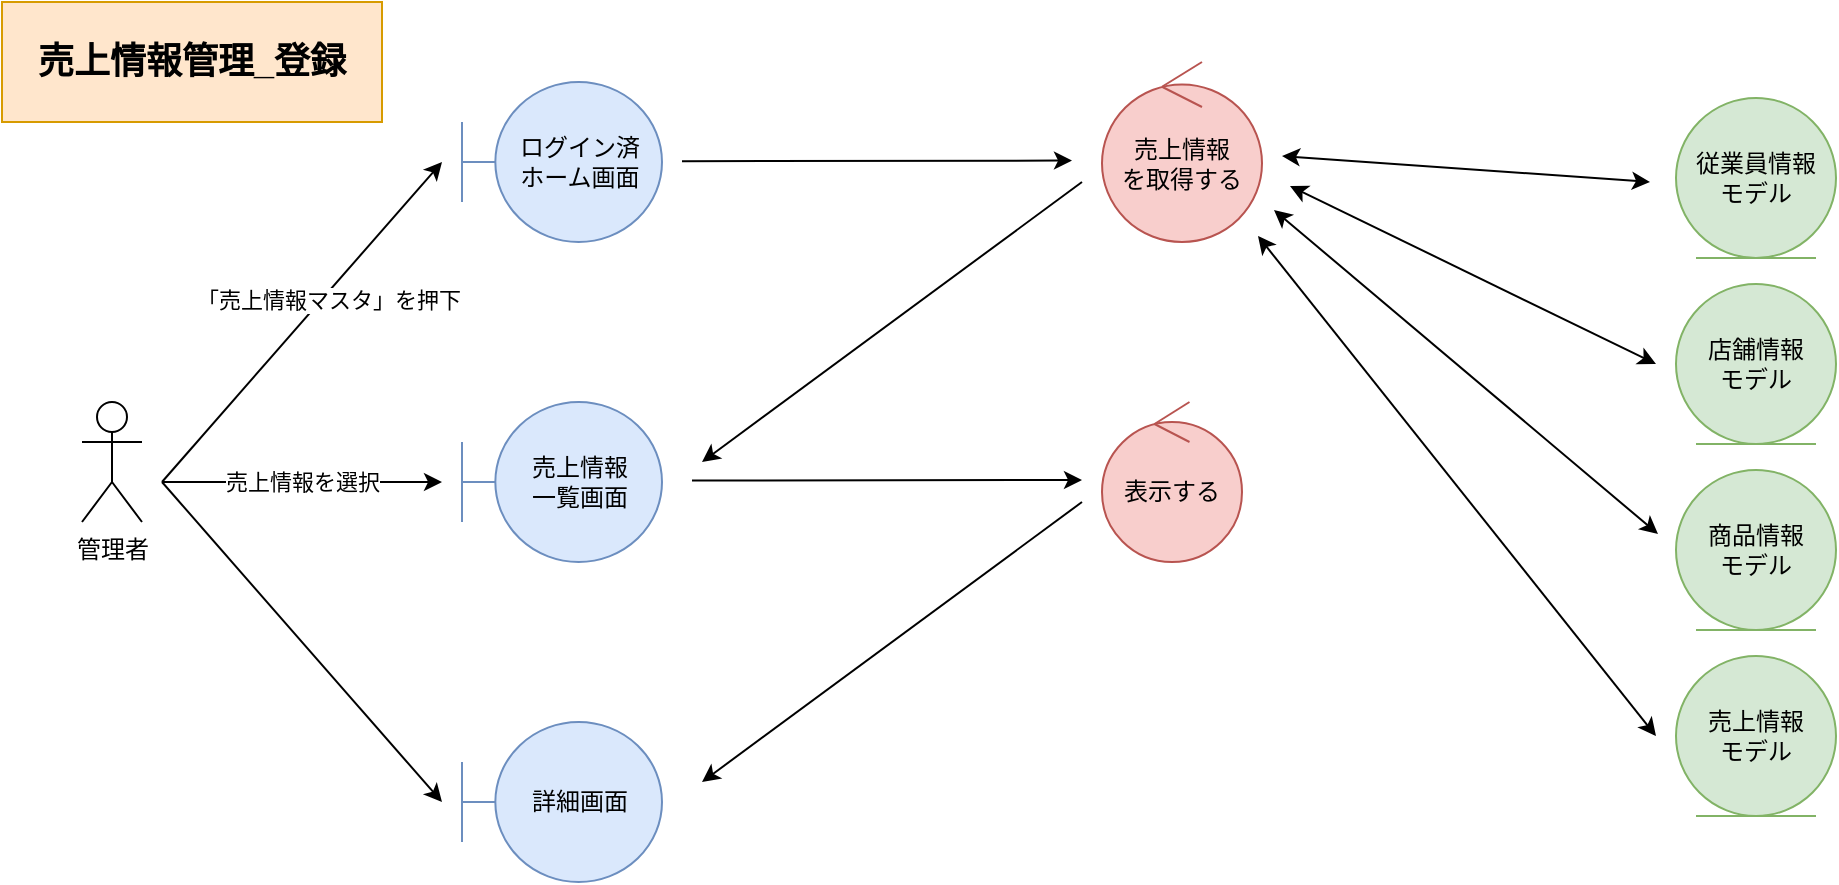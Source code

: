 <mxfile pages="3">
    <diagram id="6dXKoRwkiL6QKlLexK6N" name="*売上情報管理_参照">
        <mxGraphModel dx="1214" dy="339" grid="0" gridSize="10" guides="1" tooltips="1" connect="1" arrows="1" fold="1" page="0" pageScale="1" pageWidth="827" pageHeight="1169" math="0" shadow="0">
            <root>
                <mxCell id="0"/>
                <mxCell id="1" parent="0"/>
                <mxCell id="2" value="管理者&lt;br&gt;" style="shape=umlActor;verticalLabelPosition=bottom;verticalAlign=top;html=1;" parent="1" vertex="1">
                    <mxGeometry x="-70" y="280" width="30" height="60" as="geometry"/>
                </mxCell>
                <mxCell id="3" value="ログイン済&lt;br&gt;ホーム画面" style="shape=umlBoundary;whiteSpace=wrap;html=1;fillColor=#dae8fc;strokeColor=#6c8ebf;" parent="1" vertex="1">
                    <mxGeometry x="120" y="120" width="100" height="80" as="geometry"/>
                </mxCell>
                <mxCell id="4" value="売上情報&lt;br&gt;一覧画面" style="shape=umlBoundary;whiteSpace=wrap;html=1;fillColor=#dae8fc;strokeColor=#6c8ebf;" parent="1" vertex="1">
                    <mxGeometry x="120" y="280" width="100" height="80" as="geometry"/>
                </mxCell>
                <mxCell id="6" value="売上情報&lt;br&gt;を取得する" style="ellipse;shape=umlControl;whiteSpace=wrap;html=1;fillColor=#f8cecc;strokeColor=#b85450;" parent="1" vertex="1">
                    <mxGeometry x="440" y="110" width="80" height="90" as="geometry"/>
                </mxCell>
                <mxCell id="7" value="売上情報&lt;br&gt;モデル" style="ellipse;shape=umlEntity;whiteSpace=wrap;html=1;fillColor=#d5e8d4;strokeColor=#82b366;" parent="1" vertex="1">
                    <mxGeometry x="727" y="407" width="80" height="80" as="geometry"/>
                </mxCell>
                <mxCell id="8" value="表示する" style="ellipse;shape=umlControl;whiteSpace=wrap;html=1;fillColor=#f8cecc;strokeColor=#b85450;" parent="1" vertex="1">
                    <mxGeometry x="440" y="280" width="70" height="80" as="geometry"/>
                </mxCell>
                <mxCell id="9" value="" style="endArrow=classic;html=1;rounded=0;" parent="1" edge="1">
                    <mxGeometry width="50" height="50" relative="1" as="geometry">
                        <mxPoint x="235" y="319.29" as="sourcePoint"/>
                        <mxPoint x="430" y="319" as="targetPoint"/>
                    </mxGeometry>
                </mxCell>
                <mxCell id="11" value="" style="endArrow=classic;html=1;rounded=0;" parent="1" edge="1">
                    <mxGeometry width="50" height="50" relative="1" as="geometry">
                        <mxPoint x="-30" y="320" as="sourcePoint"/>
                        <mxPoint x="110" y="160" as="targetPoint"/>
                    </mxGeometry>
                </mxCell>
                <mxCell id="25" value="「売上情報マスタ」を押下" style="edgeLabel;html=1;align=center;verticalAlign=middle;resizable=0;points=[];" parent="11" vertex="1" connectable="0">
                    <mxGeometry x="0.159" y="-2" relative="1" as="geometry">
                        <mxPoint as="offset"/>
                    </mxGeometry>
                </mxCell>
                <mxCell id="12" value="" style="endArrow=classic;html=1;rounded=0;" parent="1" edge="1">
                    <mxGeometry width="50" height="50" relative="1" as="geometry">
                        <mxPoint x="-30" y="320" as="sourcePoint"/>
                        <mxPoint x="110" y="480" as="targetPoint"/>
                    </mxGeometry>
                </mxCell>
                <mxCell id="13" value="" style="endArrow=classic;html=1;rounded=0;" parent="1" edge="1">
                    <mxGeometry width="50" height="50" relative="1" as="geometry">
                        <mxPoint x="-30" y="320" as="sourcePoint"/>
                        <mxPoint x="110" y="320" as="targetPoint"/>
                    </mxGeometry>
                </mxCell>
                <mxCell id="26" value="売上情報を選択" style="edgeLabel;html=1;align=center;verticalAlign=middle;resizable=0;points=[];" parent="13" vertex="1" connectable="0">
                    <mxGeometry x="0.308" y="1" relative="1" as="geometry">
                        <mxPoint x="-22" y="1" as="offset"/>
                    </mxGeometry>
                </mxCell>
                <mxCell id="14" value="" style="endArrow=classic;html=1;rounded=0;startArrow=classic;startFill=1;" parent="1" edge="1">
                    <mxGeometry width="50" height="50" relative="1" as="geometry">
                        <mxPoint x="534" y="172" as="sourcePoint"/>
                        <mxPoint x="717" y="261" as="targetPoint"/>
                    </mxGeometry>
                </mxCell>
                <mxCell id="15" value="" style="endArrow=classic;html=1;rounded=0;" parent="1" edge="1">
                    <mxGeometry width="50" height="50" relative="1" as="geometry">
                        <mxPoint x="230" y="159.58" as="sourcePoint"/>
                        <mxPoint x="425" y="159.29" as="targetPoint"/>
                    </mxGeometry>
                </mxCell>
                <mxCell id="16" value="" style="endArrow=classic;html=1;rounded=0;" parent="1" edge="1">
                    <mxGeometry width="50" height="50" relative="1" as="geometry">
                        <mxPoint x="430" y="170" as="sourcePoint"/>
                        <mxPoint x="240" y="310" as="targetPoint"/>
                    </mxGeometry>
                </mxCell>
                <mxCell id="17" value="" style="endArrow=classic;html=1;rounded=0;" parent="1" edge="1">
                    <mxGeometry width="50" height="50" relative="1" as="geometry">
                        <mxPoint x="430" y="330" as="sourcePoint"/>
                        <mxPoint x="240" y="470" as="targetPoint"/>
                    </mxGeometry>
                </mxCell>
                <mxCell id="23" value="詳細画面" style="shape=umlBoundary;whiteSpace=wrap;html=1;fillColor=#dae8fc;strokeColor=#6c8ebf;" parent="1" vertex="1">
                    <mxGeometry x="120" y="440" width="100" height="80" as="geometry"/>
                </mxCell>
                <mxCell id="24" value="売上情報管理_登録" style="rounded=0;whiteSpace=wrap;html=1;fillColor=#ffe6cc;strokeColor=#d79b00;fontStyle=1;fontSize=18;" parent="1" vertex="1">
                    <mxGeometry x="-110" y="80" width="190" height="60" as="geometry"/>
                </mxCell>
                <mxCell id="pvjX0vMnP473XmivSzVV-26" value="商品情報&lt;br&gt;モデル" style="ellipse;shape=umlEntity;whiteSpace=wrap;html=1;fillColor=#d5e8d4;strokeColor=#82b366;" vertex="1" parent="1">
                    <mxGeometry x="727" y="314" width="80" height="80" as="geometry"/>
                </mxCell>
                <mxCell id="6gAZNGbk-TdiE4PoCEPk-26" value="店舗情報&lt;br&gt;モデル" style="ellipse;shape=umlEntity;whiteSpace=wrap;html=1;fillColor=#d5e8d4;strokeColor=#82b366;" vertex="1" parent="1">
                    <mxGeometry x="727" y="221" width="80" height="80" as="geometry"/>
                </mxCell>
                <mxCell id="6gAZNGbk-TdiE4PoCEPk-27" value="従業員情報&lt;br&gt;モデル" style="ellipse;shape=umlEntity;whiteSpace=wrap;html=1;fillColor=#d5e8d4;strokeColor=#82b366;" vertex="1" parent="1">
                    <mxGeometry x="727" y="128" width="80" height="80" as="geometry"/>
                </mxCell>
                <mxCell id="6gAZNGbk-TdiE4PoCEPk-28" value="" style="endArrow=classic;html=1;rounded=0;startArrow=classic;startFill=1;" edge="1" parent="1">
                    <mxGeometry width="50" height="50" relative="1" as="geometry">
                        <mxPoint x="530" y="157" as="sourcePoint"/>
                        <mxPoint x="714" y="170" as="targetPoint"/>
                    </mxGeometry>
                </mxCell>
                <mxCell id="6gAZNGbk-TdiE4PoCEPk-29" value="" style="endArrow=classic;html=1;rounded=0;startArrow=classic;startFill=1;" edge="1" parent="1">
                    <mxGeometry width="50" height="50" relative="1" as="geometry">
                        <mxPoint x="526" y="184" as="sourcePoint"/>
                        <mxPoint x="718" y="346" as="targetPoint"/>
                    </mxGeometry>
                </mxCell>
                <mxCell id="6gAZNGbk-TdiE4PoCEPk-30" value="" style="endArrow=classic;html=1;rounded=0;startArrow=classic;startFill=1;" edge="1" parent="1">
                    <mxGeometry width="50" height="50" relative="1" as="geometry">
                        <mxPoint x="518" y="197" as="sourcePoint"/>
                        <mxPoint x="717" y="447" as="targetPoint"/>
                    </mxGeometry>
                </mxCell>
            </root>
        </mxGraphModel>
    </diagram>
    <diagram id="JnTztatlLzvQG0zcR0n4" name="*売上情報管理_編集">
        <mxGraphModel dx="1214" dy="339" grid="0" gridSize="10" guides="1" tooltips="1" connect="1" arrows="1" fold="1" page="0" pageScale="1" pageWidth="827" pageHeight="1169" math="0" shadow="0">
            <root>
                <mxCell id="ClaozoiLsZOpISAz2pXM-0"/>
                <mxCell id="ClaozoiLsZOpISAz2pXM-1" parent="ClaozoiLsZOpISAz2pXM-0"/>
                <mxCell id="gx6NXgfO0Ngl4NM3lM2A-1" value="ログイン済&lt;br&gt;ホーム画面" style="shape=umlBoundary;whiteSpace=wrap;html=1;fillColor=#dae8fc;strokeColor=#6c8ebf;" parent="ClaozoiLsZOpISAz2pXM-1" vertex="1">
                    <mxGeometry x="120" y="120" width="100" height="80" as="geometry"/>
                </mxCell>
                <mxCell id="gx6NXgfO0Ngl4NM3lM2A-2" value="売上情報&lt;br&gt;一覧画面" style="shape=umlBoundary;whiteSpace=wrap;html=1;fillColor=#dae8fc;strokeColor=#6c8ebf;" parent="ClaozoiLsZOpISAz2pXM-1" vertex="1">
                    <mxGeometry x="120" y="280" width="100" height="80" as="geometry"/>
                </mxCell>
                <mxCell id="gx6NXgfO0Ngl4NM3lM2A-3" value="売上情報&lt;br&gt;を取得する" style="ellipse;shape=umlControl;whiteSpace=wrap;html=1;fillColor=#f8cecc;strokeColor=#b85450;" parent="ClaozoiLsZOpISAz2pXM-1" vertex="1">
                    <mxGeometry x="440" y="110" width="80" height="90" as="geometry"/>
                </mxCell>
                <mxCell id="gx6NXgfO0Ngl4NM3lM2A-5" value="表示する" style="ellipse;shape=umlControl;whiteSpace=wrap;html=1;fillColor=#f8cecc;strokeColor=#b85450;" parent="ClaozoiLsZOpISAz2pXM-1" vertex="1">
                    <mxGeometry x="440" y="280" width="70" height="80" as="geometry"/>
                </mxCell>
                <mxCell id="gx6NXgfO0Ngl4NM3lM2A-6" value="" style="endArrow=classic;html=1;rounded=0;" parent="ClaozoiLsZOpISAz2pXM-1" edge="1">
                    <mxGeometry width="50" height="50" relative="1" as="geometry">
                        <mxPoint x="235" y="319.29" as="sourcePoint"/>
                        <mxPoint x="430" y="319" as="targetPoint"/>
                    </mxGeometry>
                </mxCell>
                <mxCell id="gx6NXgfO0Ngl4NM3lM2A-12" value="" style="endArrow=classic;html=1;rounded=0;" parent="ClaozoiLsZOpISAz2pXM-1" edge="1">
                    <mxGeometry width="50" height="50" relative="1" as="geometry">
                        <mxPoint x="230" y="159.58" as="sourcePoint"/>
                        <mxPoint x="425" y="159.29" as="targetPoint"/>
                    </mxGeometry>
                </mxCell>
                <mxCell id="gx6NXgfO0Ngl4NM3lM2A-13" value="" style="endArrow=classic;html=1;rounded=0;" parent="ClaozoiLsZOpISAz2pXM-1" edge="1">
                    <mxGeometry width="50" height="50" relative="1" as="geometry">
                        <mxPoint x="430" y="170" as="sourcePoint"/>
                        <mxPoint x="240" y="310" as="targetPoint"/>
                    </mxGeometry>
                </mxCell>
                <mxCell id="gx6NXgfO0Ngl4NM3lM2A-14" value="" style="endArrow=classic;html=1;rounded=0;startArrow=classic;startFill=1;" parent="ClaozoiLsZOpISAz2pXM-1" edge="1">
                    <mxGeometry width="50" height="50" relative="1" as="geometry">
                        <mxPoint x="430" y="330" as="sourcePoint"/>
                        <mxPoint x="240" y="480" as="targetPoint"/>
                    </mxGeometry>
                </mxCell>
                <mxCell id="gx6NXgfO0Ngl4NM3lM2A-15" value="詳細画面" style="shape=umlBoundary;whiteSpace=wrap;html=1;fillColor=#dae8fc;strokeColor=#6c8ebf;" parent="ClaozoiLsZOpISAz2pXM-1" vertex="1">
                    <mxGeometry x="120" y="440" width="100" height="80" as="geometry"/>
                </mxCell>
                <mxCell id="rAo2Jz_jOwV9_K-vaBnR-0" value="編集画面" style="shape=umlBoundary;whiteSpace=wrap;html=1;fillColor=#dae8fc;strokeColor=#6c8ebf;" parent="ClaozoiLsZOpISAz2pXM-1" vertex="1">
                    <mxGeometry x="120" y="600" width="100" height="80" as="geometry"/>
                </mxCell>
                <mxCell id="rAo2Jz_jOwV9_K-vaBnR-1" value="" style="endArrow=classic;html=1;rounded=0;" parent="ClaozoiLsZOpISAz2pXM-1" edge="1">
                    <mxGeometry width="50" height="50" relative="1" as="geometry">
                        <mxPoint x="430" y="340" as="sourcePoint"/>
                        <mxPoint x="240" y="630" as="targetPoint"/>
                    </mxGeometry>
                </mxCell>
                <mxCell id="rAo2Jz_jOwV9_K-vaBnR-2" value="" style="endArrow=classic;html=1;rounded=0;" parent="ClaozoiLsZOpISAz2pXM-1" edge="1">
                    <mxGeometry width="50" height="50" relative="1" as="geometry">
                        <mxPoint x="-30" y="320" as="sourcePoint"/>
                        <mxPoint x="110" y="640" as="targetPoint"/>
                    </mxGeometry>
                </mxCell>
                <mxCell id="u0TdL2q2LAMC2MeznFi9-2" value="売上情報を入力" style="edgeLabel;html=1;align=center;verticalAlign=middle;resizable=0;points=[];" parent="rAo2Jz_jOwV9_K-vaBnR-2" vertex="1" connectable="0">
                    <mxGeometry x="0.242" y="1" relative="1" as="geometry">
                        <mxPoint as="offset"/>
                    </mxGeometry>
                </mxCell>
                <mxCell id="rAo2Jz_jOwV9_K-vaBnR-3" value="入力データを検証する" style="ellipse;shape=umlControl;whiteSpace=wrap;html=1;fillColor=#f8cecc;strokeColor=#b85450;" parent="ClaozoiLsZOpISAz2pXM-1" vertex="1">
                    <mxGeometry x="440" y="600" width="70" height="80" as="geometry"/>
                </mxCell>
                <mxCell id="rAo2Jz_jOwV9_K-vaBnR-4" value="更新する" style="ellipse;shape=umlControl;whiteSpace=wrap;html=1;fillColor=#f8cecc;strokeColor=#b85450;" parent="ClaozoiLsZOpISAz2pXM-1" vertex="1">
                    <mxGeometry x="440" y="440" width="70" height="80" as="geometry"/>
                </mxCell>
                <mxCell id="rAo2Jz_jOwV9_K-vaBnR-5" value="" style="endArrow=classic;html=1;rounded=0;startArrow=classic;startFill=1;" parent="ClaozoiLsZOpISAz2pXM-1" edge="1">
                    <mxGeometry width="50" height="50" relative="1" as="geometry">
                        <mxPoint x="240" y="639.7" as="sourcePoint"/>
                        <mxPoint x="435" y="639.41" as="targetPoint"/>
                    </mxGeometry>
                </mxCell>
                <mxCell id="u0TdL2q2LAMC2MeznFi9-11" value="入力エラー時は&lt;br&gt;エラーメッセージを表示" style="edgeLabel;html=1;align=center;verticalAlign=middle;resizable=0;points=[];" parent="rAo2Jz_jOwV9_K-vaBnR-5" vertex="1" connectable="0">
                    <mxGeometry x="0.155" y="-3" relative="1" as="geometry">
                        <mxPoint x="-13" y="-3" as="offset"/>
                    </mxGeometry>
                </mxCell>
                <mxCell id="rAo2Jz_jOwV9_K-vaBnR-6" value="" style="endArrow=classic;html=1;rounded=0;" parent="ClaozoiLsZOpISAz2pXM-1" edge="1">
                    <mxGeometry width="50" height="50" relative="1" as="geometry">
                        <mxPoint x="474.5" y="590" as="sourcePoint"/>
                        <mxPoint x="474.5" y="530" as="targetPoint"/>
                    </mxGeometry>
                </mxCell>
                <mxCell id="rAo2Jz_jOwV9_K-vaBnR-7" value="" style="endArrow=classic;html=1;rounded=0;startArrow=classic;startFill=1;" parent="ClaozoiLsZOpISAz2pXM-1" edge="1">
                    <mxGeometry width="50" height="50" relative="1" as="geometry">
                        <mxPoint x="520" y="480" as="sourcePoint"/>
                        <mxPoint x="710" y="450" as="targetPoint"/>
                    </mxGeometry>
                </mxCell>
                <mxCell id="u0TdL2q2LAMC2MeznFi9-0" value="売上情報を更新" style="edgeLabel;html=1;align=center;verticalAlign=middle;resizable=0;points=[];" parent="rAo2Jz_jOwV9_K-vaBnR-7" vertex="1" connectable="0">
                    <mxGeometry x="0.129" y="6" relative="1" as="geometry">
                        <mxPoint as="offset"/>
                    </mxGeometry>
                </mxCell>
                <mxCell id="rAo2Jz_jOwV9_K-vaBnR-8" value="" style="endArrow=classic;html=1;rounded=0;jumpStyle=arc;" parent="ClaozoiLsZOpISAz2pXM-1" edge="1">
                    <mxGeometry width="50" height="50" relative="1" as="geometry">
                        <mxPoint x="440" y="180.0" as="sourcePoint"/>
                        <mxPoint x="240" y="470" as="targetPoint"/>
                    </mxGeometry>
                </mxCell>
                <mxCell id="Lp-UoPlOY43ExgynIh6E-0" value="売上情報管理_編集" style="rounded=0;whiteSpace=wrap;html=1;fillColor=#ffe6cc;strokeColor=#d79b00;fontStyle=1;fontSize=18;" parent="ClaozoiLsZOpISAz2pXM-1" vertex="1">
                    <mxGeometry x="-133" y="66" width="190" height="60" as="geometry"/>
                </mxCell>
                <mxCell id="X-bZCnbmL0jtdzTY1LeG-0" value="管理者&lt;br&gt;" style="shape=umlActor;verticalLabelPosition=bottom;verticalAlign=top;html=1;" parent="ClaozoiLsZOpISAz2pXM-1" vertex="1">
                    <mxGeometry x="-70" y="280" width="30" height="60" as="geometry"/>
                </mxCell>
                <mxCell id="X-bZCnbmL0jtdzTY1LeG-1" value="" style="endArrow=classic;html=1;rounded=0;" parent="ClaozoiLsZOpISAz2pXM-1" edge="1">
                    <mxGeometry width="50" height="50" relative="1" as="geometry">
                        <mxPoint x="-30" y="320" as="sourcePoint"/>
                        <mxPoint x="110" y="160" as="targetPoint"/>
                    </mxGeometry>
                </mxCell>
                <mxCell id="X-bZCnbmL0jtdzTY1LeG-2" value="「売上情報マスタ」を押下" style="edgeLabel;html=1;align=center;verticalAlign=middle;resizable=0;points=[];" parent="X-bZCnbmL0jtdzTY1LeG-1" vertex="1" connectable="0">
                    <mxGeometry x="0.159" y="-2" relative="1" as="geometry">
                        <mxPoint as="offset"/>
                    </mxGeometry>
                </mxCell>
                <mxCell id="X-bZCnbmL0jtdzTY1LeG-3" value="" style="endArrow=classic;html=1;rounded=0;" parent="ClaozoiLsZOpISAz2pXM-1" edge="1">
                    <mxGeometry width="50" height="50" relative="1" as="geometry">
                        <mxPoint x="-30" y="320" as="sourcePoint"/>
                        <mxPoint x="110" y="480" as="targetPoint"/>
                    </mxGeometry>
                </mxCell>
                <mxCell id="u0TdL2q2LAMC2MeznFi9-1" value="「編集」を押下" style="edgeLabel;html=1;align=center;verticalAlign=middle;resizable=0;points=[];" parent="X-bZCnbmL0jtdzTY1LeG-3" vertex="1" connectable="0">
                    <mxGeometry x="0.213" y="-2" relative="1" as="geometry">
                        <mxPoint as="offset"/>
                    </mxGeometry>
                </mxCell>
                <mxCell id="X-bZCnbmL0jtdzTY1LeG-4" value="" style="endArrow=classic;html=1;rounded=0;" parent="ClaozoiLsZOpISAz2pXM-1" edge="1">
                    <mxGeometry width="50" height="50" relative="1" as="geometry">
                        <mxPoint x="-30" y="320" as="sourcePoint"/>
                        <mxPoint x="110" y="320" as="targetPoint"/>
                    </mxGeometry>
                </mxCell>
                <mxCell id="X-bZCnbmL0jtdzTY1LeG-5" value="売上情報を選択" style="edgeLabel;html=1;align=center;verticalAlign=middle;resizable=0;points=[];" parent="X-bZCnbmL0jtdzTY1LeG-4" vertex="1" connectable="0">
                    <mxGeometry x="0.308" y="1" relative="1" as="geometry">
                        <mxPoint x="-22" y="1" as="offset"/>
                    </mxGeometry>
                </mxCell>
                <mxCell id="u0TdL2q2LAMC2MeznFi9-10" value="" style="curved=1;endArrow=classic;html=1;rounded=0;" parent="ClaozoiLsZOpISAz2pXM-1" edge="1">
                    <mxGeometry width="50" height="50" relative="1" as="geometry">
                        <mxPoint x="520" y="460" as="sourcePoint"/>
                        <mxPoint x="520" y="170" as="targetPoint"/>
                        <Array as="points">
                            <mxPoint x="600" y="250"/>
                        </Array>
                    </mxGeometry>
                </mxCell>
                <mxCell id="Rb1_2ahgpqf1ObxYSjOv-0" value="売上情報&lt;br&gt;モデル" style="ellipse;shape=umlEntity;whiteSpace=wrap;html=1;fillColor=#d5e8d4;strokeColor=#82b366;" vertex="1" parent="ClaozoiLsZOpISAz2pXM-1">
                    <mxGeometry x="727" y="407" width="80" height="80" as="geometry"/>
                </mxCell>
                <mxCell id="Rb1_2ahgpqf1ObxYSjOv-1" value="" style="endArrow=classic;html=1;rounded=0;startArrow=classic;startFill=1;" edge="1" parent="ClaozoiLsZOpISAz2pXM-1">
                    <mxGeometry width="50" height="50" relative="1" as="geometry">
                        <mxPoint x="534" y="172" as="sourcePoint"/>
                        <mxPoint x="717" y="261" as="targetPoint"/>
                    </mxGeometry>
                </mxCell>
                <mxCell id="Rb1_2ahgpqf1ObxYSjOv-2" value="商品情報&lt;br&gt;モデル" style="ellipse;shape=umlEntity;whiteSpace=wrap;html=1;fillColor=#d5e8d4;strokeColor=#82b366;" vertex="1" parent="ClaozoiLsZOpISAz2pXM-1">
                    <mxGeometry x="727" y="314" width="80" height="80" as="geometry"/>
                </mxCell>
                <mxCell id="Rb1_2ahgpqf1ObxYSjOv-3" value="店舗情報&lt;br&gt;モデル" style="ellipse;shape=umlEntity;whiteSpace=wrap;html=1;fillColor=#d5e8d4;strokeColor=#82b366;" vertex="1" parent="ClaozoiLsZOpISAz2pXM-1">
                    <mxGeometry x="727" y="221" width="80" height="80" as="geometry"/>
                </mxCell>
                <mxCell id="Rb1_2ahgpqf1ObxYSjOv-4" value="従業員情報&lt;br&gt;モデル" style="ellipse;shape=umlEntity;whiteSpace=wrap;html=1;fillColor=#d5e8d4;strokeColor=#82b366;" vertex="1" parent="ClaozoiLsZOpISAz2pXM-1">
                    <mxGeometry x="727" y="128" width="80" height="80" as="geometry"/>
                </mxCell>
                <mxCell id="Rb1_2ahgpqf1ObxYSjOv-5" value="" style="endArrow=classic;html=1;rounded=0;startArrow=classic;startFill=1;" edge="1" parent="ClaozoiLsZOpISAz2pXM-1">
                    <mxGeometry width="50" height="50" relative="1" as="geometry">
                        <mxPoint x="530" y="157" as="sourcePoint"/>
                        <mxPoint x="714" y="170" as="targetPoint"/>
                    </mxGeometry>
                </mxCell>
                <mxCell id="Rb1_2ahgpqf1ObxYSjOv-6" value="" style="endArrow=classic;html=1;rounded=0;startArrow=classic;startFill=1;" edge="1" parent="ClaozoiLsZOpISAz2pXM-1">
                    <mxGeometry width="50" height="50" relative="1" as="geometry">
                        <mxPoint x="526" y="184" as="sourcePoint"/>
                        <mxPoint x="718" y="346" as="targetPoint"/>
                    </mxGeometry>
                </mxCell>
                <mxCell id="Rb1_2ahgpqf1ObxYSjOv-7" value="" style="endArrow=classic;html=1;rounded=0;startArrow=classic;startFill=1;" edge="1" parent="ClaozoiLsZOpISAz2pXM-1">
                    <mxGeometry width="50" height="50" relative="1" as="geometry">
                        <mxPoint x="518" y="197" as="sourcePoint"/>
                        <mxPoint x="717" y="447" as="targetPoint"/>
                    </mxGeometry>
                </mxCell>
            </root>
        </mxGraphModel>
    </diagram>
    <diagram id="NGaApFWOfqZ_2WpzOdTp" name="*売上情報管理_削除">
        <mxGraphModel dx="1214" dy="339" grid="0" gridSize="10" guides="1" tooltips="1" connect="1" arrows="1" fold="1" page="0" pageScale="1" pageWidth="827" pageHeight="1169" math="0" shadow="0">
            <root>
                <mxCell id="v6kbZBv9k20OrkSfWxrl-0"/>
                <mxCell id="v6kbZBv9k20OrkSfWxrl-1" parent="v6kbZBv9k20OrkSfWxrl-0"/>
                <mxCell id="OnPWleWcY83iw-MTE333-1" value="ログイン済&lt;br&gt;ホーム画面" style="shape=umlBoundary;whiteSpace=wrap;html=1;fillColor=#dae8fc;strokeColor=#6c8ebf;" parent="v6kbZBv9k20OrkSfWxrl-1" vertex="1">
                    <mxGeometry x="120" y="120" width="100" height="80" as="geometry"/>
                </mxCell>
                <mxCell id="OnPWleWcY83iw-MTE333-2" value="売上情報&lt;br&gt;一覧画面" style="shape=umlBoundary;whiteSpace=wrap;html=1;fillColor=#dae8fc;strokeColor=#6c8ebf;" parent="v6kbZBv9k20OrkSfWxrl-1" vertex="1">
                    <mxGeometry x="120" y="280" width="100" height="80" as="geometry"/>
                </mxCell>
                <mxCell id="OnPWleWcY83iw-MTE333-3" value="売上情報&lt;br&gt;を取得する" style="ellipse;shape=umlControl;whiteSpace=wrap;html=1;fillColor=#f8cecc;strokeColor=#b85450;" parent="v6kbZBv9k20OrkSfWxrl-1" vertex="1">
                    <mxGeometry x="440" y="110" width="80" height="90" as="geometry"/>
                </mxCell>
                <mxCell id="OnPWleWcY83iw-MTE333-5" value="表示する" style="ellipse;shape=umlControl;whiteSpace=wrap;html=1;fillColor=#f8cecc;strokeColor=#b85450;" parent="v6kbZBv9k20OrkSfWxrl-1" vertex="1">
                    <mxGeometry x="440" y="280" width="70" height="80" as="geometry"/>
                </mxCell>
                <mxCell id="OnPWleWcY83iw-MTE333-6" value="" style="endArrow=classic;html=1;rounded=0;" parent="v6kbZBv9k20OrkSfWxrl-1" edge="1">
                    <mxGeometry width="50" height="50" relative="1" as="geometry">
                        <mxPoint x="235" y="319.29" as="sourcePoint"/>
                        <mxPoint x="430" y="319" as="targetPoint"/>
                    </mxGeometry>
                </mxCell>
                <mxCell id="OnPWleWcY83iw-MTE333-12" value="" style="endArrow=classic;html=1;rounded=0;" parent="v6kbZBv9k20OrkSfWxrl-1" edge="1">
                    <mxGeometry width="50" height="50" relative="1" as="geometry">
                        <mxPoint x="230" y="159.58" as="sourcePoint"/>
                        <mxPoint x="425" y="159.29" as="targetPoint"/>
                    </mxGeometry>
                </mxCell>
                <mxCell id="OnPWleWcY83iw-MTE333-13" value="" style="endArrow=classic;html=1;rounded=0;" parent="v6kbZBv9k20OrkSfWxrl-1" edge="1">
                    <mxGeometry width="50" height="50" relative="1" as="geometry">
                        <mxPoint x="430" y="170" as="sourcePoint"/>
                        <mxPoint x="240" y="310" as="targetPoint"/>
                    </mxGeometry>
                </mxCell>
                <mxCell id="OnPWleWcY83iw-MTE333-14" value="" style="endArrow=classic;html=1;rounded=0;" parent="v6kbZBv9k20OrkSfWxrl-1" edge="1">
                    <mxGeometry width="50" height="50" relative="1" as="geometry">
                        <mxPoint x="430" y="330" as="sourcePoint"/>
                        <mxPoint x="240" y="470" as="targetPoint"/>
                    </mxGeometry>
                </mxCell>
                <mxCell id="OnPWleWcY83iw-MTE333-15" value="詳細画面" style="shape=umlBoundary;whiteSpace=wrap;html=1;fillColor=#dae8fc;strokeColor=#6c8ebf;" parent="v6kbZBv9k20OrkSfWxrl-1" vertex="1">
                    <mxGeometry x="120" y="440" width="100" height="80" as="geometry"/>
                </mxCell>
                <mxCell id="OnPWleWcY83iw-MTE333-16" value="削除する" style="ellipse;shape=umlControl;whiteSpace=wrap;html=1;fillColor=#f8cecc;strokeColor=#b85450;" parent="v6kbZBv9k20OrkSfWxrl-1" vertex="1">
                    <mxGeometry x="440" y="440" width="70" height="80" as="geometry"/>
                </mxCell>
                <mxCell id="OnPWleWcY83iw-MTE333-17" value="" style="endArrow=classic;html=1;rounded=0;" parent="v6kbZBv9k20OrkSfWxrl-1" edge="1">
                    <mxGeometry width="50" height="50" relative="1" as="geometry">
                        <mxPoint x="240" y="479.58" as="sourcePoint"/>
                        <mxPoint x="435" y="479.29" as="targetPoint"/>
                    </mxGeometry>
                </mxCell>
                <mxCell id="OnPWleWcY83iw-MTE333-18" value="" style="endArrow=classic;html=1;rounded=0;startArrow=classic;startFill=1;" parent="v6kbZBv9k20OrkSfWxrl-1" edge="1">
                    <mxGeometry width="50" height="50" relative="1" as="geometry">
                        <mxPoint x="520" y="480" as="sourcePoint"/>
                        <mxPoint x="701" y="447" as="targetPoint"/>
                    </mxGeometry>
                </mxCell>
                <mxCell id="Zh2Cj3inboqu4xl2LD00-1" value="売上情報を&lt;br&gt;削除" style="edgeLabel;html=1;align=center;verticalAlign=middle;resizable=0;points=[];" parent="OnPWleWcY83iw-MTE333-18" vertex="1" connectable="0">
                    <mxGeometry x="0.148" y="-1" relative="1" as="geometry">
                        <mxPoint as="offset"/>
                    </mxGeometry>
                </mxCell>
                <mxCell id="4vhspeQJZZZmmDjY5zOb-0" value="売上マスタ" style="rounded=0;whiteSpace=wrap;html=1;fillColor=#ffe6cc;strokeColor=#d79b00;fontStyle=1;fontSize=18;" parent="v6kbZBv9k20OrkSfWxrl-1" vertex="1">
                    <mxGeometry x="-150" y="71" width="190" height="60" as="geometry"/>
                </mxCell>
                <mxCell id="Zh2Cj3inboqu4xl2LD00-0" value="" style="curved=1;endArrow=classic;html=1;rounded=0;" parent="v6kbZBv9k20OrkSfWxrl-1" edge="1">
                    <mxGeometry width="50" height="50" relative="1" as="geometry">
                        <mxPoint x="520" y="460" as="sourcePoint"/>
                        <mxPoint x="509" y="201" as="targetPoint"/>
                        <Array as="points">
                            <mxPoint x="600" y="250"/>
                        </Array>
                    </mxGeometry>
                </mxCell>
                <mxCell id="Uj_ZNz6zT2jNDqRnv_fK-0" value="管理者&lt;br&gt;" style="shape=umlActor;verticalLabelPosition=bottom;verticalAlign=top;html=1;" parent="v6kbZBv9k20OrkSfWxrl-1" vertex="1">
                    <mxGeometry x="-70" y="280" width="30" height="60" as="geometry"/>
                </mxCell>
                <mxCell id="Uj_ZNz6zT2jNDqRnv_fK-1" value="" style="endArrow=classic;html=1;rounded=0;" parent="v6kbZBv9k20OrkSfWxrl-1" edge="1">
                    <mxGeometry width="50" height="50" relative="1" as="geometry">
                        <mxPoint x="-30" y="320" as="sourcePoint"/>
                        <mxPoint x="110" y="160" as="targetPoint"/>
                    </mxGeometry>
                </mxCell>
                <mxCell id="Uj_ZNz6zT2jNDqRnv_fK-2" value="「売上情報マスタ」を押下" style="edgeLabel;html=1;align=center;verticalAlign=middle;resizable=0;points=[];" parent="Uj_ZNz6zT2jNDqRnv_fK-1" vertex="1" connectable="0">
                    <mxGeometry x="0.159" y="-2" relative="1" as="geometry">
                        <mxPoint as="offset"/>
                    </mxGeometry>
                </mxCell>
                <mxCell id="Uj_ZNz6zT2jNDqRnv_fK-3" value="" style="endArrow=classic;html=1;rounded=0;" parent="v6kbZBv9k20OrkSfWxrl-1" edge="1">
                    <mxGeometry width="50" height="50" relative="1" as="geometry">
                        <mxPoint x="-30" y="320" as="sourcePoint"/>
                        <mxPoint x="110" y="480" as="targetPoint"/>
                    </mxGeometry>
                </mxCell>
                <mxCell id="Uj_ZNz6zT2jNDqRnv_fK-4" value="「削除」を押下" style="edgeLabel;html=1;align=center;verticalAlign=middle;resizable=0;points=[];" parent="Uj_ZNz6zT2jNDqRnv_fK-3" vertex="1" connectable="0">
                    <mxGeometry x="0.213" y="-2" relative="1" as="geometry">
                        <mxPoint as="offset"/>
                    </mxGeometry>
                </mxCell>
                <mxCell id="Uj_ZNz6zT2jNDqRnv_fK-5" value="" style="endArrow=classic;html=1;rounded=0;" parent="v6kbZBv9k20OrkSfWxrl-1" edge="1">
                    <mxGeometry width="50" height="50" relative="1" as="geometry">
                        <mxPoint x="-30" y="320" as="sourcePoint"/>
                        <mxPoint x="110" y="320" as="targetPoint"/>
                    </mxGeometry>
                </mxCell>
                <mxCell id="Uj_ZNz6zT2jNDqRnv_fK-6" value="売上情報を選択" style="edgeLabel;html=1;align=center;verticalAlign=middle;resizable=0;points=[];" parent="Uj_ZNz6zT2jNDqRnv_fK-5" vertex="1" connectable="0">
                    <mxGeometry x="0.308" y="1" relative="1" as="geometry">
                        <mxPoint x="-22" y="1" as="offset"/>
                    </mxGeometry>
                </mxCell>
                <mxCell id="IeU3-2btQe3j1KXVmYVY-0" value="売上情報&lt;br&gt;モデル" style="ellipse;shape=umlEntity;whiteSpace=wrap;html=1;fillColor=#d5e8d4;strokeColor=#82b366;" vertex="1" parent="v6kbZBv9k20OrkSfWxrl-1">
                    <mxGeometry x="727" y="407" width="80" height="80" as="geometry"/>
                </mxCell>
                <mxCell id="IeU3-2btQe3j1KXVmYVY-1" value="" style="endArrow=classic;html=1;rounded=0;startArrow=classic;startFill=1;" edge="1" parent="v6kbZBv9k20OrkSfWxrl-1">
                    <mxGeometry width="50" height="50" relative="1" as="geometry">
                        <mxPoint x="534" y="172" as="sourcePoint"/>
                        <mxPoint x="717" y="261" as="targetPoint"/>
                    </mxGeometry>
                </mxCell>
                <mxCell id="IeU3-2btQe3j1KXVmYVY-2" value="商品情報&lt;br&gt;モデル" style="ellipse;shape=umlEntity;whiteSpace=wrap;html=1;fillColor=#d5e8d4;strokeColor=#82b366;" vertex="1" parent="v6kbZBv9k20OrkSfWxrl-1">
                    <mxGeometry x="727" y="314" width="80" height="80" as="geometry"/>
                </mxCell>
                <mxCell id="IeU3-2btQe3j1KXVmYVY-3" value="店舗情報&lt;br&gt;モデル" style="ellipse;shape=umlEntity;whiteSpace=wrap;html=1;fillColor=#d5e8d4;strokeColor=#82b366;" vertex="1" parent="v6kbZBv9k20OrkSfWxrl-1">
                    <mxGeometry x="727" y="221" width="80" height="80" as="geometry"/>
                </mxCell>
                <mxCell id="IeU3-2btQe3j1KXVmYVY-4" value="従業員情報&lt;br&gt;モデル" style="ellipse;shape=umlEntity;whiteSpace=wrap;html=1;fillColor=#d5e8d4;strokeColor=#82b366;" vertex="1" parent="v6kbZBv9k20OrkSfWxrl-1">
                    <mxGeometry x="727" y="128" width="80" height="80" as="geometry"/>
                </mxCell>
                <mxCell id="IeU3-2btQe3j1KXVmYVY-5" value="" style="endArrow=classic;html=1;rounded=0;startArrow=classic;startFill=1;" edge="1" parent="v6kbZBv9k20OrkSfWxrl-1">
                    <mxGeometry width="50" height="50" relative="1" as="geometry">
                        <mxPoint x="530" y="157" as="sourcePoint"/>
                        <mxPoint x="714" y="170" as="targetPoint"/>
                    </mxGeometry>
                </mxCell>
                <mxCell id="IeU3-2btQe3j1KXVmYVY-6" value="" style="endArrow=classic;html=1;rounded=0;startArrow=classic;startFill=1;" edge="1" parent="v6kbZBv9k20OrkSfWxrl-1">
                    <mxGeometry width="50" height="50" relative="1" as="geometry">
                        <mxPoint x="526" y="184" as="sourcePoint"/>
                        <mxPoint x="718" y="346" as="targetPoint"/>
                    </mxGeometry>
                </mxCell>
                <mxCell id="IeU3-2btQe3j1KXVmYVY-7" value="" style="endArrow=classic;html=1;rounded=0;startArrow=classic;startFill=1;" edge="1" parent="v6kbZBv9k20OrkSfWxrl-1">
                    <mxGeometry width="50" height="50" relative="1" as="geometry">
                        <mxPoint x="518" y="187" as="sourcePoint"/>
                        <mxPoint x="717" y="447" as="targetPoint"/>
                    </mxGeometry>
                </mxCell>
            </root>
        </mxGraphModel>
    </diagram>
</mxfile>